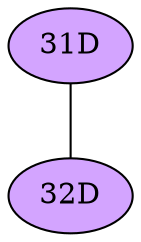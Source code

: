// The Round Table
graph {
	"31D" [fillcolor="#D3A4FF" style=radial]
	"32D" [fillcolor="#D3A4FF" style=radial]
	"31D" -- "32D" [penwidth=1]
}
